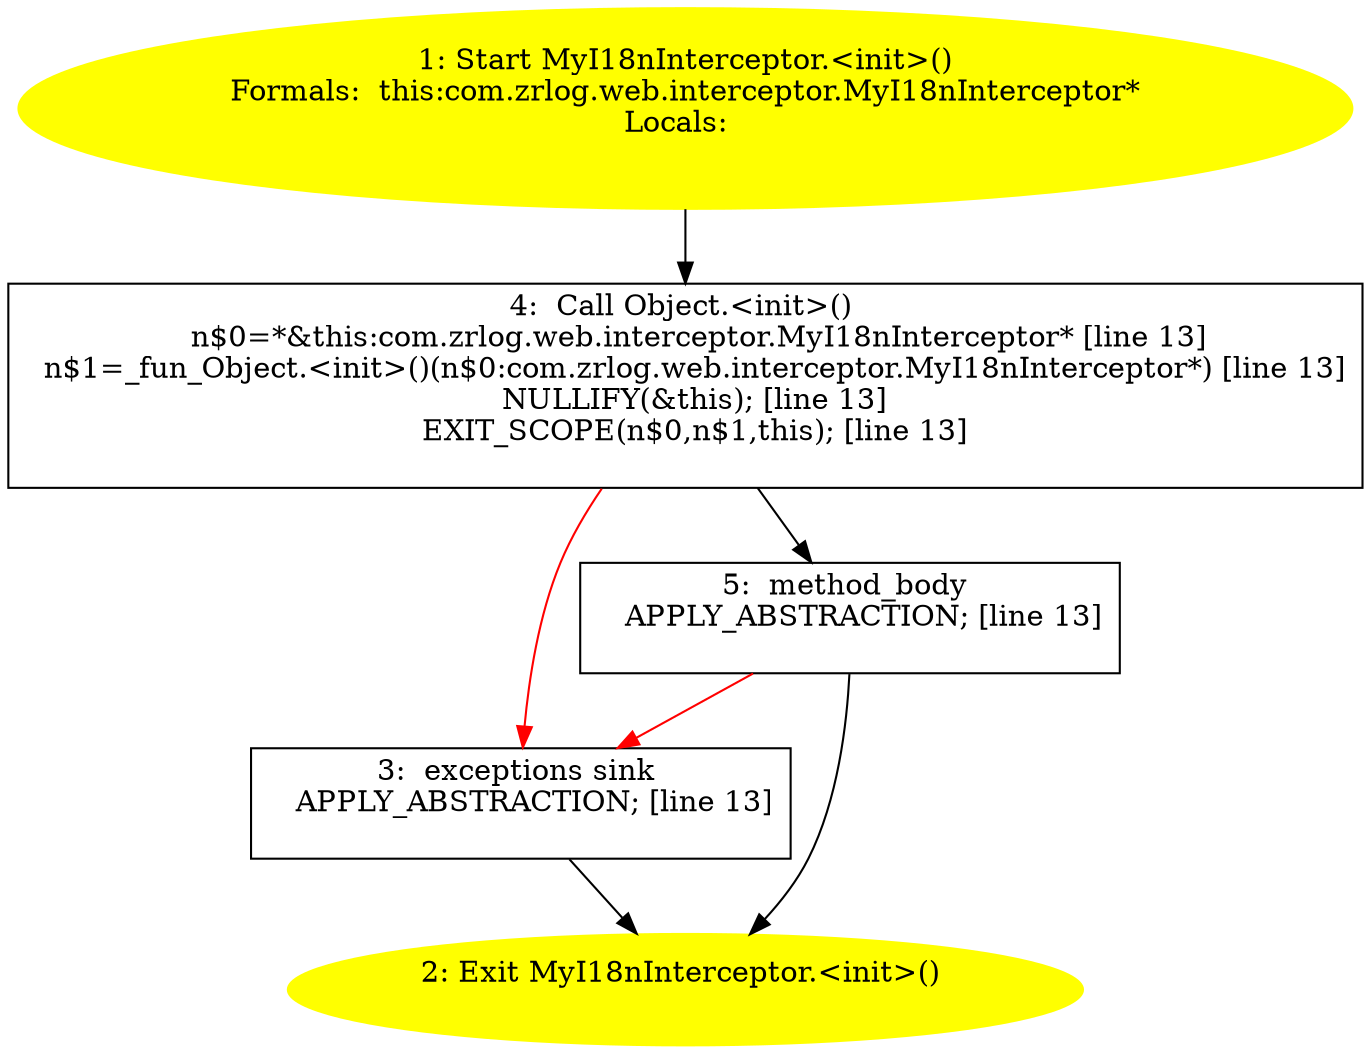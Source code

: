 /* @generated */
digraph cfg {
"com.zrlog.web.interceptor.MyI18nInterceptor.<init>().ad94f75b48e8d389b18ee477de5a7c63_1" [label="1: Start MyI18nInterceptor.<init>()\nFormals:  this:com.zrlog.web.interceptor.MyI18nInterceptor*\nLocals:  \n  " color=yellow style=filled]
	

	 "com.zrlog.web.interceptor.MyI18nInterceptor.<init>().ad94f75b48e8d389b18ee477de5a7c63_1" -> "com.zrlog.web.interceptor.MyI18nInterceptor.<init>().ad94f75b48e8d389b18ee477de5a7c63_4" ;
"com.zrlog.web.interceptor.MyI18nInterceptor.<init>().ad94f75b48e8d389b18ee477de5a7c63_2" [label="2: Exit MyI18nInterceptor.<init>() \n  " color=yellow style=filled]
	

"com.zrlog.web.interceptor.MyI18nInterceptor.<init>().ad94f75b48e8d389b18ee477de5a7c63_3" [label="3:  exceptions sink \n   APPLY_ABSTRACTION; [line 13]\n " shape="box"]
	

	 "com.zrlog.web.interceptor.MyI18nInterceptor.<init>().ad94f75b48e8d389b18ee477de5a7c63_3" -> "com.zrlog.web.interceptor.MyI18nInterceptor.<init>().ad94f75b48e8d389b18ee477de5a7c63_2" ;
"com.zrlog.web.interceptor.MyI18nInterceptor.<init>().ad94f75b48e8d389b18ee477de5a7c63_4" [label="4:  Call Object.<init>() \n   n$0=*&this:com.zrlog.web.interceptor.MyI18nInterceptor* [line 13]\n  n$1=_fun_Object.<init>()(n$0:com.zrlog.web.interceptor.MyI18nInterceptor*) [line 13]\n  NULLIFY(&this); [line 13]\n  EXIT_SCOPE(n$0,n$1,this); [line 13]\n " shape="box"]
	

	 "com.zrlog.web.interceptor.MyI18nInterceptor.<init>().ad94f75b48e8d389b18ee477de5a7c63_4" -> "com.zrlog.web.interceptor.MyI18nInterceptor.<init>().ad94f75b48e8d389b18ee477de5a7c63_5" ;
	 "com.zrlog.web.interceptor.MyI18nInterceptor.<init>().ad94f75b48e8d389b18ee477de5a7c63_4" -> "com.zrlog.web.interceptor.MyI18nInterceptor.<init>().ad94f75b48e8d389b18ee477de5a7c63_3" [color="red" ];
"com.zrlog.web.interceptor.MyI18nInterceptor.<init>().ad94f75b48e8d389b18ee477de5a7c63_5" [label="5:  method_body \n   APPLY_ABSTRACTION; [line 13]\n " shape="box"]
	

	 "com.zrlog.web.interceptor.MyI18nInterceptor.<init>().ad94f75b48e8d389b18ee477de5a7c63_5" -> "com.zrlog.web.interceptor.MyI18nInterceptor.<init>().ad94f75b48e8d389b18ee477de5a7c63_2" ;
	 "com.zrlog.web.interceptor.MyI18nInterceptor.<init>().ad94f75b48e8d389b18ee477de5a7c63_5" -> "com.zrlog.web.interceptor.MyI18nInterceptor.<init>().ad94f75b48e8d389b18ee477de5a7c63_3" [color="red" ];
}
